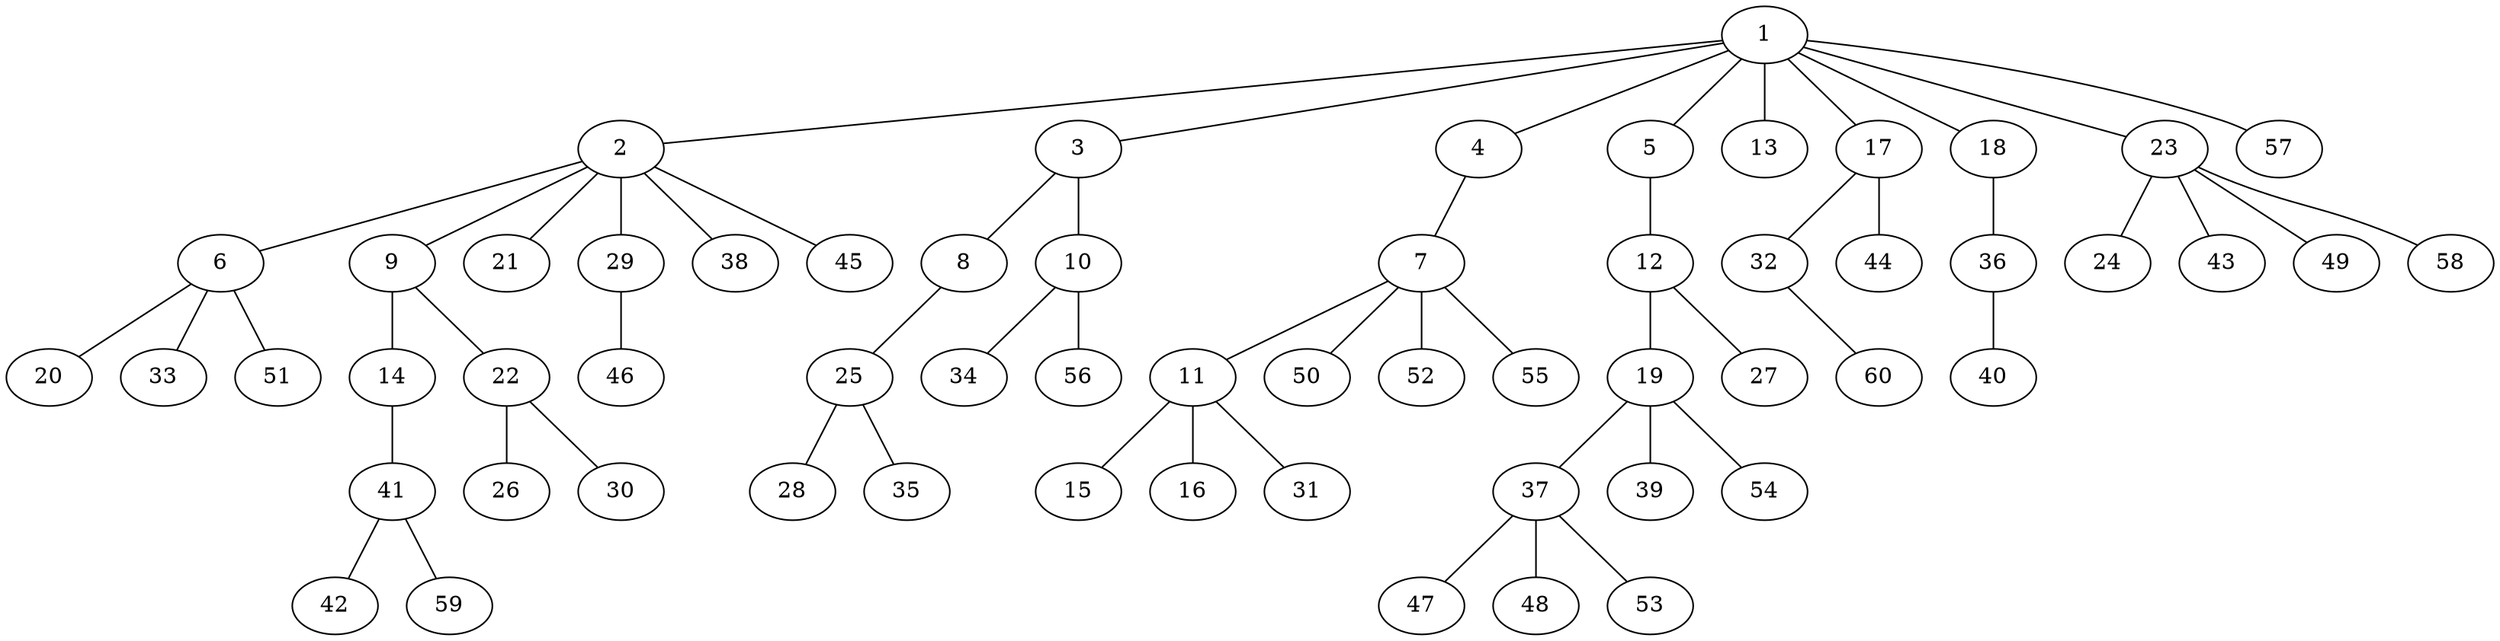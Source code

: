 graph graphname {1--2
1--3
1--4
1--5
1--13
1--17
1--18
1--23
1--57
2--6
2--9
2--21
2--29
2--38
2--45
3--8
3--10
4--7
5--12
6--20
6--33
6--51
7--11
7--50
7--52
7--55
8--25
9--14
9--22
10--34
10--56
11--15
11--16
11--31
12--19
12--27
14--41
17--32
17--44
18--36
19--37
19--39
19--54
22--26
22--30
23--24
23--43
23--49
23--58
25--28
25--35
29--46
32--60
36--40
37--47
37--48
37--53
41--42
41--59
}